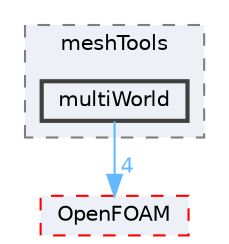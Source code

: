 digraph "src/meshTools/multiWorld"
{
 // LATEX_PDF_SIZE
  bgcolor="transparent";
  edge [fontname=Helvetica,fontsize=10,labelfontname=Helvetica,labelfontsize=10];
  node [fontname=Helvetica,fontsize=10,shape=box,height=0.2,width=0.4];
  compound=true
  subgraph clusterdir_ae30ad0bef50cf391b24c614251bb9fd {
    graph [ bgcolor="#edf0f7", pencolor="grey50", label="meshTools", fontname=Helvetica,fontsize=10 style="filled,dashed", URL="dir_ae30ad0bef50cf391b24c614251bb9fd.html",tooltip=""]
  dir_6ba5e4d62496b513c297333ab1a65b11 [label="multiWorld", fillcolor="#edf0f7", color="grey25", style="filled,bold", URL="dir_6ba5e4d62496b513c297333ab1a65b11.html",tooltip=""];
  }
  dir_c5473ff19b20e6ec4dfe5c310b3778a8 [label="OpenFOAM", fillcolor="#edf0f7", color="red", style="filled,dashed", URL="dir_c5473ff19b20e6ec4dfe5c310b3778a8.html",tooltip=""];
  dir_6ba5e4d62496b513c297333ab1a65b11->dir_c5473ff19b20e6ec4dfe5c310b3778a8 [headlabel="4", labeldistance=1.5 headhref="dir_002506_002695.html" href="dir_002506_002695.html" color="steelblue1" fontcolor="steelblue1"];
}
